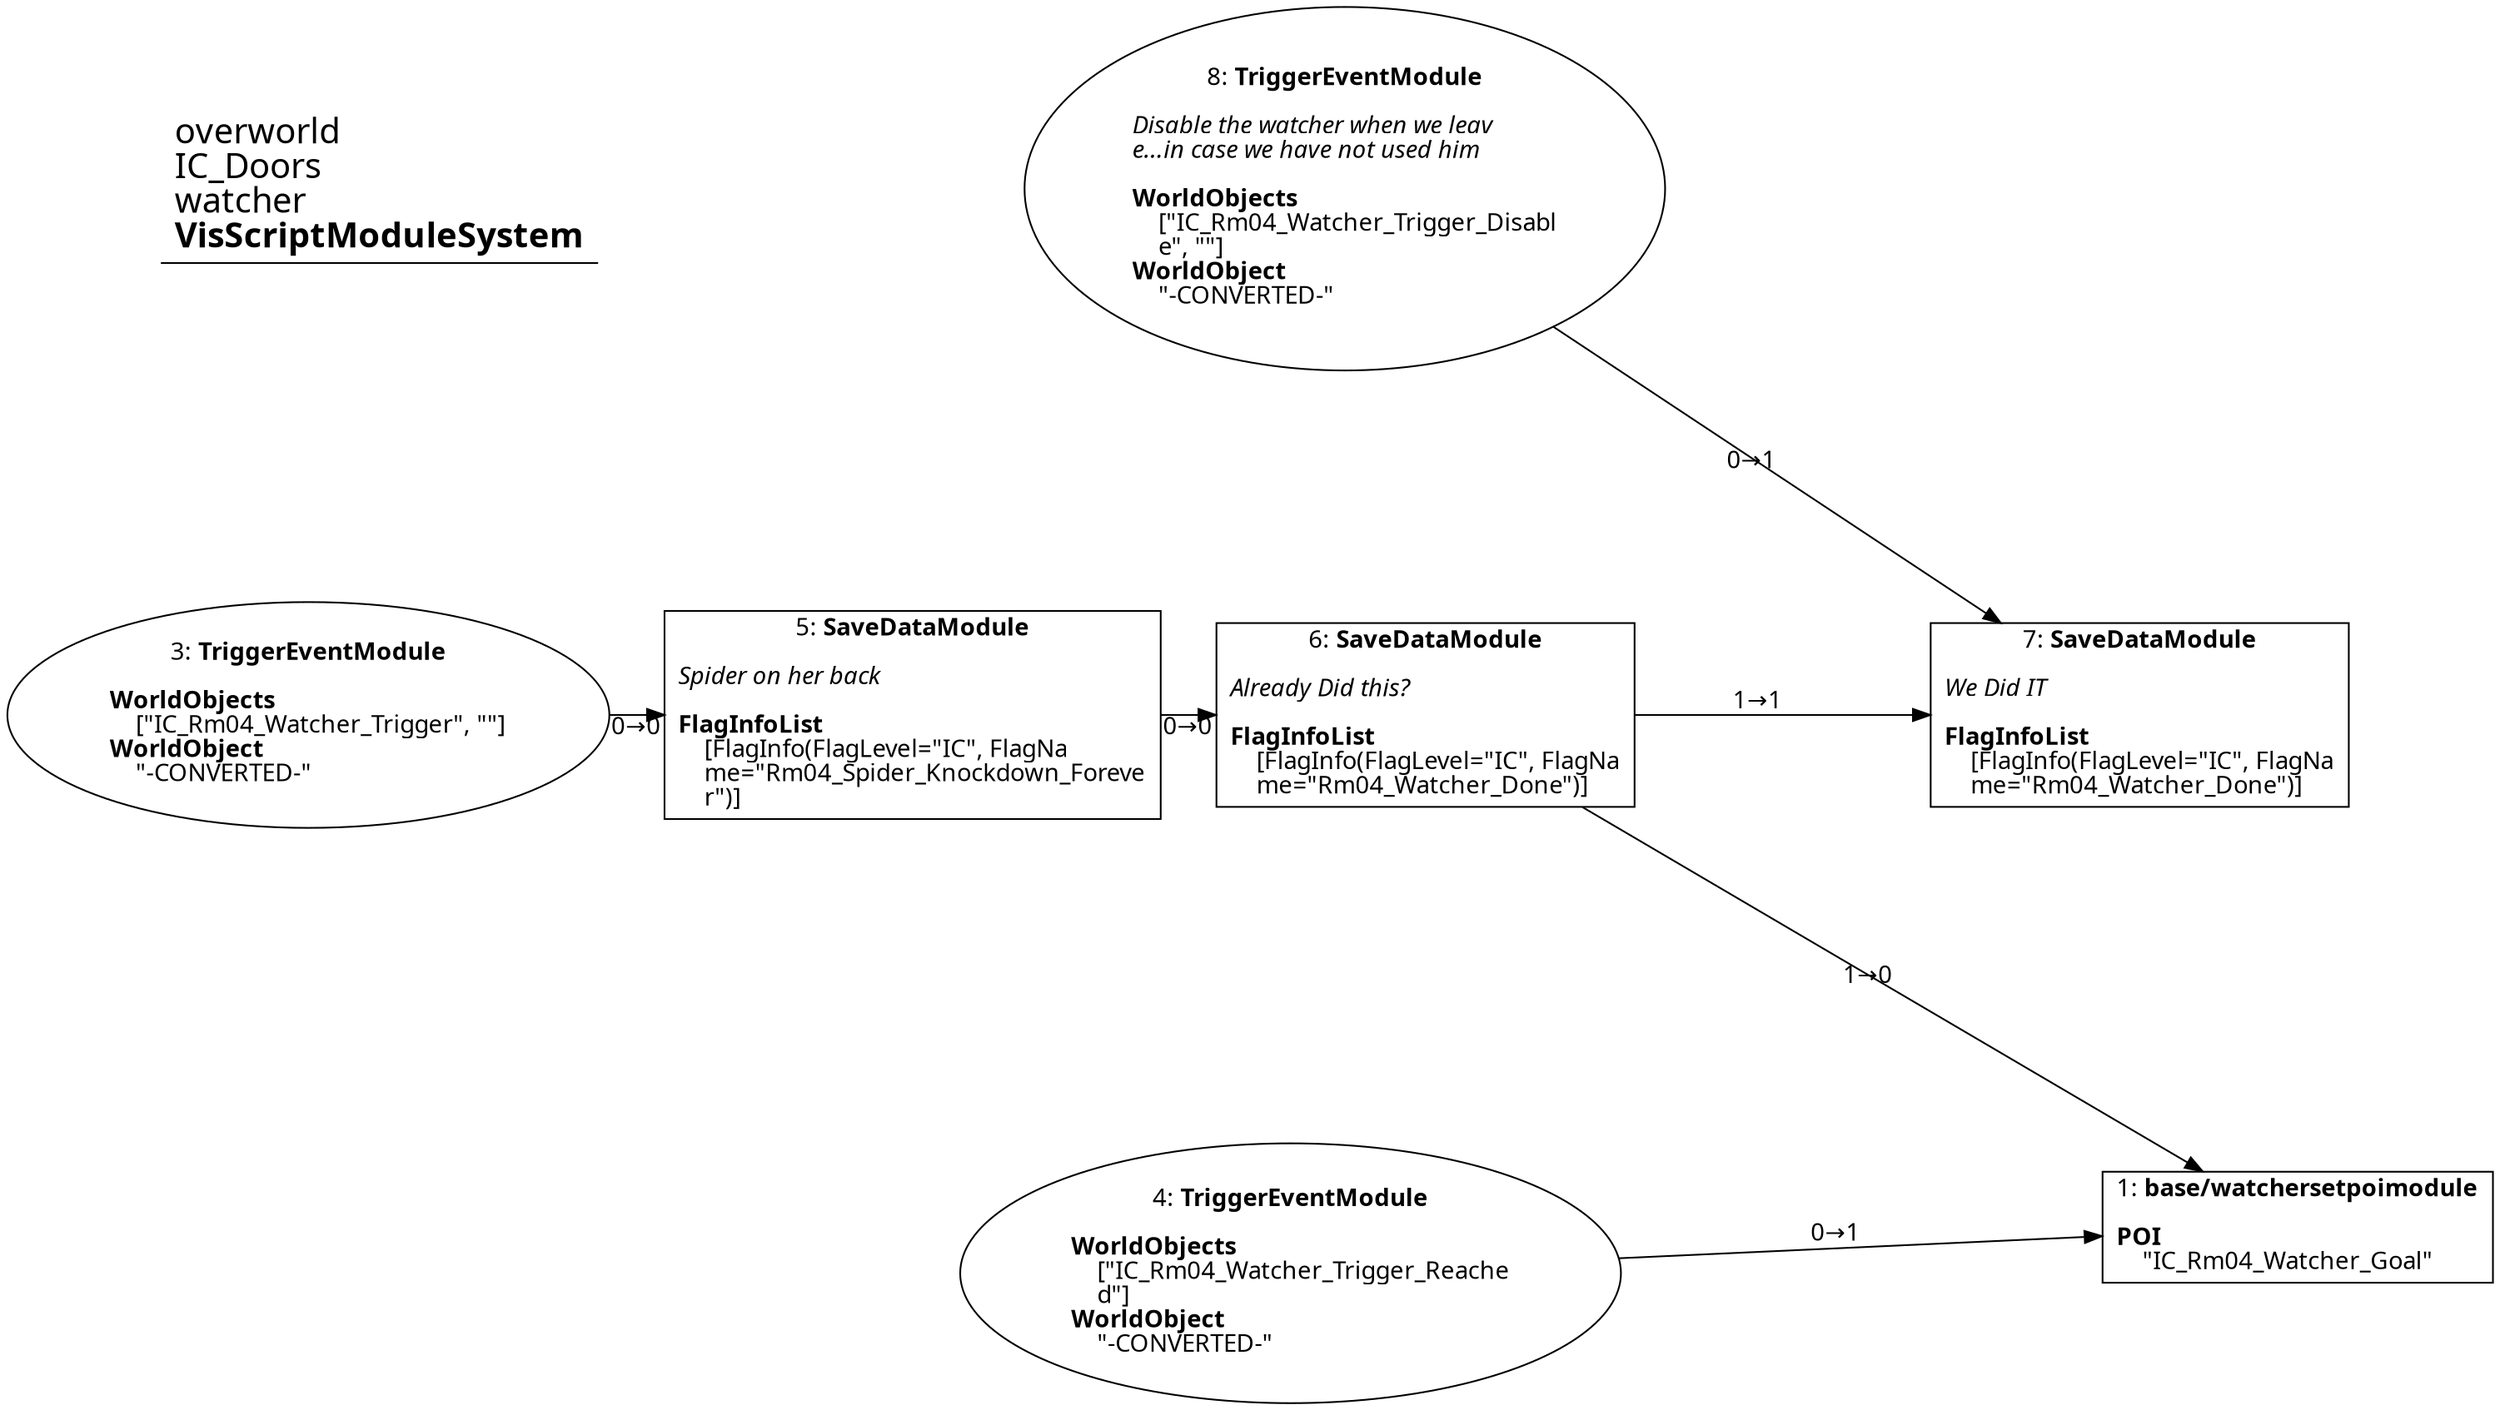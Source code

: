 digraph {
    layout = fdp;
    overlap = prism;
    sep = "+16";
    splines = spline;

    node [ shape = box ];

    graph [ fontname = "Segoe UI" ];
    node [ fontname = "Segoe UI" ];
    edge [ fontname = "Segoe UI" ];

    1 [ label = <1: <b>base/watchersetpoimodule</b><br/><br/><b>POI</b><br align="left"/>    &quot;IC_Rm04_Watcher_Goal&quot;<br align="left"/>> ];
    1 [ pos = "1.016,-0.33600003!" ];

    3 [ label = <3: <b>TriggerEventModule</b><br/><br/><b>WorldObjects</b><br align="left"/>    [&quot;IC_Rm04_Watcher_Trigger&quot;, &quot;&quot;]<br align="left"/><b>WorldObject</b><br align="left"/>    &quot;-CONVERTED-&quot;<br align="left"/>> ];
    3 [ shape = oval ]
    3 [ pos = "0.07300001,-0.080000006!" ];
    3 -> 5 [ label = "0→0" ];

    4 [ label = <4: <b>TriggerEventModule</b><br/><br/><b>WorldObjects</b><br align="left"/>    [&quot;IC_Rm04_Watcher_Trigger_Reache<br align="left"/>    d&quot;]<br align="left"/><b>WorldObject</b><br align="left"/>    &quot;-CONVERTED-&quot;<br align="left"/>> ];
    4 [ shape = oval ]
    4 [ pos = "0.51000005,-0.35900003!" ];
    4 -> 1 [ label = "0→1" ];

    5 [ label = <5: <b>SaveDataModule</b><br/><br/><i>Spider on her back<br align="left"/></i><br align="left"/><b>FlagInfoList</b><br align="left"/>    [FlagInfo(FlagLevel=&quot;IC&quot;, FlagNa<br align="left"/>    me=&quot;Rm04_Spider_Knockdown_Foreve<br align="left"/>    r&quot;)]<br align="left"/>> ];
    5 [ pos = "0.32000002,-0.080000006!" ];
    5 -> 6 [ label = "0→0" ];

    6 [ label = <6: <b>SaveDataModule</b><br/><br/><i>Already Did this?<br align="left"/></i><br align="left"/><b>FlagInfoList</b><br align="left"/>    [FlagInfo(FlagLevel=&quot;IC&quot;, FlagNa<br align="left"/>    me=&quot;Rm04_Watcher_Done&quot;)]<br align="left"/>> ];
    6 [ pos = "0.551,-0.080000006!" ];
    6 -> 7 [ label = "1→1" ];
    6 -> 1 [ label = "1→0" ];

    7 [ label = <7: <b>SaveDataModule</b><br/><br/><i>We Did IT<br align="left"/></i><br align="left"/><b>FlagInfoList</b><br align="left"/>    [FlagInfo(FlagLevel=&quot;IC&quot;, FlagNa<br align="left"/>    me=&quot;Rm04_Watcher_Done&quot;)]<br align="left"/>> ];
    7 [ pos = "0.934,-0.080000006!" ];

    8 [ label = <8: <b>TriggerEventModule</b><br/><br/><i>Disable the watcher when we leav<br align="left"/>e...in case we have not used him<br align="left"/></i><br align="left"/><b>WorldObjects</b><br align="left"/>    [&quot;IC_Rm04_Watcher_Trigger_Disabl<br align="left"/>    e&quot;, &quot;&quot;]<br align="left"/><b>WorldObject</b><br align="left"/>    &quot;-CONVERTED-&quot;<br align="left"/>> ];
    8 [ shape = oval ]
    8 [ pos = "0.53300005,0.18300001!" ];
    8 -> 7 [ label = "0→1" ];

    title [ pos = "0.072000004,0.18400002!" ];
    title [ shape = underline ];
    title [ label = <<font point-size="20">overworld<br align="left"/>IC_Doors<br align="left"/>watcher<br align="left"/><b>VisScriptModuleSystem</b><br align="left"/></font>> ];
}
